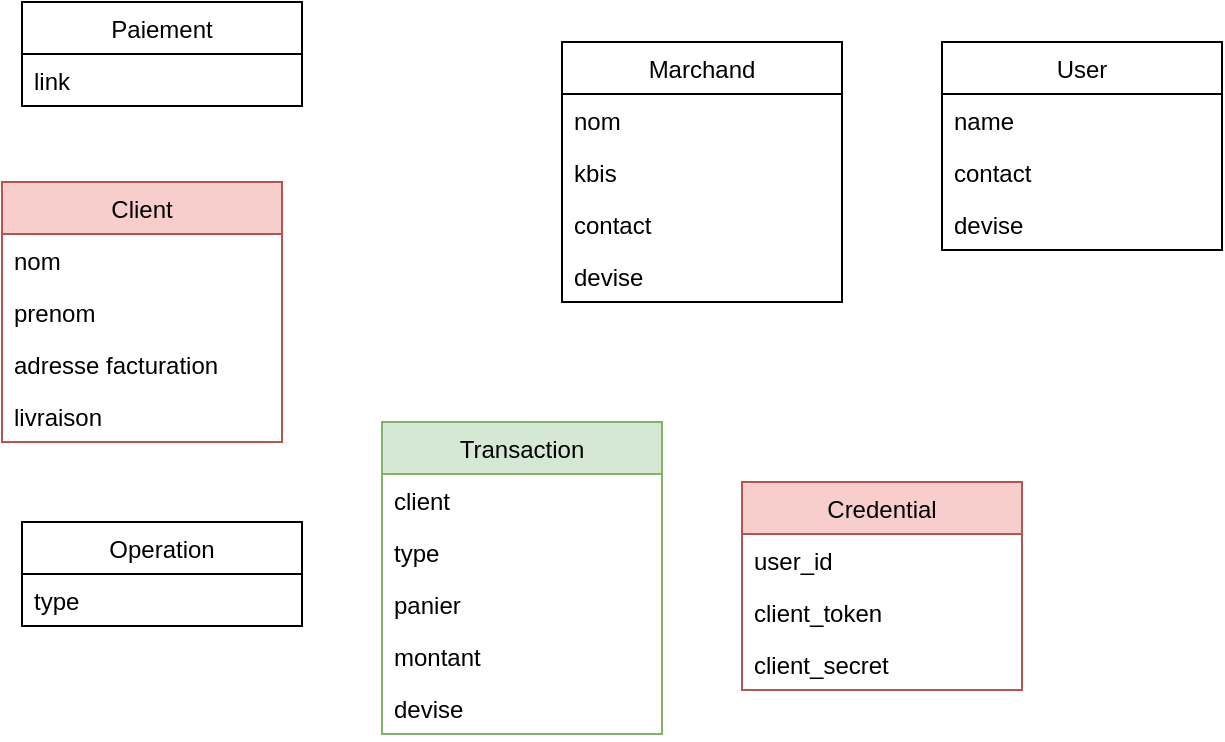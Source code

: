 <mxfile version="13.6.2" type="device"><diagram id="i5NIZKi8mcj__haxpUax" name="Page-1"><mxGraphModel dx="786" dy="572" grid="1" gridSize="10" guides="1" tooltips="1" connect="1" arrows="1" fold="1" page="1" pageScale="1" pageWidth="1169" pageHeight="827" math="0" shadow="0"><root><mxCell id="0"/><mxCell id="1" parent="0"/><mxCell id="gsXr95eewDxt4X6KzMKy-21" value="User" style="swimlane;fontStyle=0;childLayout=stackLayout;horizontal=1;startSize=26;fillColor=none;horizontalStack=0;resizeParent=1;resizeParentMax=0;resizeLast=0;collapsible=1;marginBottom=0;" vertex="1" parent="1"><mxGeometry x="520" y="160" width="140" height="104" as="geometry"/></mxCell><mxCell id="gsXr95eewDxt4X6KzMKy-22" value="name" style="text;strokeColor=none;fillColor=none;align=left;verticalAlign=top;spacingLeft=4;spacingRight=4;overflow=hidden;rotatable=0;points=[[0,0.5],[1,0.5]];portConstraint=eastwest;" vertex="1" parent="gsXr95eewDxt4X6KzMKy-21"><mxGeometry y="26" width="140" height="26" as="geometry"/></mxCell><mxCell id="gsXr95eewDxt4X6KzMKy-24" value="contact" style="text;strokeColor=none;fillColor=none;align=left;verticalAlign=top;spacingLeft=4;spacingRight=4;overflow=hidden;rotatable=0;points=[[0,0.5],[1,0.5]];portConstraint=eastwest;" vertex="1" parent="gsXr95eewDxt4X6KzMKy-21"><mxGeometry y="52" width="140" height="26" as="geometry"/></mxCell><mxCell id="gsXr95eewDxt4X6KzMKy-25" value="devise" style="text;strokeColor=none;fillColor=none;align=left;verticalAlign=top;spacingLeft=4;spacingRight=4;overflow=hidden;rotatable=0;points=[[0,0.5],[1,0.5]];portConstraint=eastwest;" vertex="1" parent="gsXr95eewDxt4X6KzMKy-21"><mxGeometry y="78" width="140" height="26" as="geometry"/></mxCell><mxCell id="gsXr95eewDxt4X6KzMKy-28" value="Credential" style="swimlane;fontStyle=0;childLayout=stackLayout;horizontal=1;startSize=26;fillColor=#f8cecc;horizontalStack=0;resizeParent=1;resizeParentMax=0;resizeLast=0;collapsible=1;marginBottom=0;strokeColor=#b85450;" vertex="1" parent="1"><mxGeometry x="420" y="380" width="140" height="104" as="geometry"/></mxCell><mxCell id="gsXr95eewDxt4X6KzMKy-29" value="user_id" style="text;strokeColor=none;fillColor=none;align=left;verticalAlign=top;spacingLeft=4;spacingRight=4;overflow=hidden;rotatable=0;points=[[0,0.5],[1,0.5]];portConstraint=eastwest;" vertex="1" parent="gsXr95eewDxt4X6KzMKy-28"><mxGeometry y="26" width="140" height="26" as="geometry"/></mxCell><mxCell id="gsXr95eewDxt4X6KzMKy-30" value="client_token" style="text;strokeColor=none;fillColor=none;align=left;verticalAlign=top;spacingLeft=4;spacingRight=4;overflow=hidden;rotatable=0;points=[[0,0.5],[1,0.5]];portConstraint=eastwest;" vertex="1" parent="gsXr95eewDxt4X6KzMKy-28"><mxGeometry y="52" width="140" height="26" as="geometry"/></mxCell><mxCell id="gsXr95eewDxt4X6KzMKy-31" value="client_secret" style="text;strokeColor=none;fillColor=none;align=left;verticalAlign=top;spacingLeft=4;spacingRight=4;overflow=hidden;rotatable=0;points=[[0,0.5],[1,0.5]];portConstraint=eastwest;" vertex="1" parent="gsXr95eewDxt4X6KzMKy-28"><mxGeometry y="78" width="140" height="26" as="geometry"/></mxCell><mxCell id="gsXr95eewDxt4X6KzMKy-14" value="Transaction" style="swimlane;fontStyle=0;childLayout=stackLayout;horizontal=1;startSize=26;fillColor=#d5e8d4;horizontalStack=0;resizeParent=1;resizeParentMax=0;resizeLast=0;collapsible=1;marginBottom=0;strokeColor=#82b366;" vertex="1" parent="1"><mxGeometry x="240" y="350" width="140" height="156" as="geometry"/></mxCell><mxCell id="gsXr95eewDxt4X6KzMKy-15" value="client" style="text;strokeColor=none;fillColor=none;align=left;verticalAlign=top;spacingLeft=4;spacingRight=4;overflow=hidden;rotatable=0;points=[[0,0.5],[1,0.5]];portConstraint=eastwest;" vertex="1" parent="gsXr95eewDxt4X6KzMKy-14"><mxGeometry y="26" width="140" height="26" as="geometry"/></mxCell><mxCell id="gsXr95eewDxt4X6KzMKy-47" value="type" style="text;strokeColor=none;fillColor=none;align=left;verticalAlign=top;spacingLeft=4;spacingRight=4;overflow=hidden;rotatable=0;points=[[0,0.5],[1,0.5]];portConstraint=eastwest;" vertex="1" parent="gsXr95eewDxt4X6KzMKy-14"><mxGeometry y="52" width="140" height="26" as="geometry"/></mxCell><mxCell id="gsXr95eewDxt4X6KzMKy-18" value="panier" style="text;strokeColor=none;fillColor=none;align=left;verticalAlign=top;spacingLeft=4;spacingRight=4;overflow=hidden;rotatable=0;points=[[0,0.5],[1,0.5]];portConstraint=eastwest;" vertex="1" parent="gsXr95eewDxt4X6KzMKy-14"><mxGeometry y="78" width="140" height="26" as="geometry"/></mxCell><mxCell id="gsXr95eewDxt4X6KzMKy-19" value="montant" style="text;strokeColor=none;fillColor=none;align=left;verticalAlign=top;spacingLeft=4;spacingRight=4;overflow=hidden;rotatable=0;points=[[0,0.5],[1,0.5]];portConstraint=eastwest;" vertex="1" parent="gsXr95eewDxt4X6KzMKy-14"><mxGeometry y="104" width="140" height="26" as="geometry"/></mxCell><mxCell id="gsXr95eewDxt4X6KzMKy-20" value="devise" style="text;strokeColor=none;fillColor=none;align=left;verticalAlign=top;spacingLeft=4;spacingRight=4;overflow=hidden;rotatable=0;points=[[0,0.5],[1,0.5]];portConstraint=eastwest;" vertex="1" parent="gsXr95eewDxt4X6KzMKy-14"><mxGeometry y="130" width="140" height="26" as="geometry"/></mxCell><mxCell id="gsXr95eewDxt4X6KzMKy-43" value="Client" style="swimlane;fontStyle=0;childLayout=stackLayout;horizontal=1;startSize=26;fillColor=#f8cecc;horizontalStack=0;resizeParent=1;resizeParentMax=0;resizeLast=0;collapsible=1;marginBottom=0;strokeColor=#b85450;" vertex="1" parent="1"><mxGeometry x="50" y="230" width="140" height="130" as="geometry"/></mxCell><mxCell id="gsXr95eewDxt4X6KzMKy-44" value="nom" style="text;strokeColor=none;fillColor=none;align=left;verticalAlign=top;spacingLeft=4;spacingRight=4;overflow=hidden;rotatable=0;points=[[0,0.5],[1,0.5]];portConstraint=eastwest;" vertex="1" parent="gsXr95eewDxt4X6KzMKy-43"><mxGeometry y="26" width="140" height="26" as="geometry"/></mxCell><mxCell id="gsXr95eewDxt4X6KzMKy-45" value="prenom" style="text;strokeColor=none;fillColor=none;align=left;verticalAlign=top;spacingLeft=4;spacingRight=4;overflow=hidden;rotatable=0;points=[[0,0.5],[1,0.5]];portConstraint=eastwest;" vertex="1" parent="gsXr95eewDxt4X6KzMKy-43"><mxGeometry y="52" width="140" height="26" as="geometry"/></mxCell><mxCell id="gsXr95eewDxt4X6KzMKy-46" value="adresse facturation" style="text;strokeColor=none;fillColor=none;align=left;verticalAlign=top;spacingLeft=4;spacingRight=4;overflow=hidden;rotatable=0;points=[[0,0.5],[1,0.5]];portConstraint=eastwest;" vertex="1" parent="gsXr95eewDxt4X6KzMKy-43"><mxGeometry y="78" width="140" height="26" as="geometry"/></mxCell><mxCell id="gsXr95eewDxt4X6KzMKy-48" value="livraison" style="text;strokeColor=none;fillColor=none;align=left;verticalAlign=top;spacingLeft=4;spacingRight=4;overflow=hidden;rotatable=0;points=[[0,0.5],[1,0.5]];portConstraint=eastwest;" vertex="1" parent="gsXr95eewDxt4X6KzMKy-43"><mxGeometry y="104" width="140" height="26" as="geometry"/></mxCell><mxCell id="gsXr95eewDxt4X6KzMKy-49" value="Operation" style="swimlane;fontStyle=0;childLayout=stackLayout;horizontal=1;startSize=26;fillColor=none;horizontalStack=0;resizeParent=1;resizeParentMax=0;resizeLast=0;collapsible=1;marginBottom=0;" vertex="1" parent="1"><mxGeometry x="60" y="400" width="140" height="52" as="geometry"/></mxCell><mxCell id="gsXr95eewDxt4X6KzMKy-50" value="type" style="text;strokeColor=none;fillColor=none;align=left;verticalAlign=top;spacingLeft=4;spacingRight=4;overflow=hidden;rotatable=0;points=[[0,0.5],[1,0.5]];portConstraint=eastwest;" vertex="1" parent="gsXr95eewDxt4X6KzMKy-49"><mxGeometry y="26" width="140" height="26" as="geometry"/></mxCell><mxCell id="gsXr95eewDxt4X6KzMKy-36" value="Paiement" style="swimlane;fontStyle=0;childLayout=stackLayout;horizontal=1;startSize=26;fillColor=none;horizontalStack=0;resizeParent=1;resizeParentMax=0;resizeLast=0;collapsible=1;marginBottom=0;" vertex="1" parent="1"><mxGeometry x="60" y="140" width="140" height="52" as="geometry"/></mxCell><mxCell id="gsXr95eewDxt4X6KzMKy-37" value="link" style="text;strokeColor=none;fillColor=none;align=left;verticalAlign=top;spacingLeft=4;spacingRight=4;overflow=hidden;rotatable=0;points=[[0,0.5],[1,0.5]];portConstraint=eastwest;" vertex="1" parent="gsXr95eewDxt4X6KzMKy-36"><mxGeometry y="26" width="140" height="26" as="geometry"/></mxCell><mxCell id="gsXr95eewDxt4X6KzMKy-1" value="Marchand" style="swimlane;fontStyle=0;childLayout=stackLayout;horizontal=1;startSize=26;fillColor=none;horizontalStack=0;resizeParent=1;resizeParentMax=0;resizeLast=0;collapsible=1;marginBottom=0;" vertex="1" parent="1"><mxGeometry x="330" y="160" width="140" height="130" as="geometry"/></mxCell><mxCell id="gsXr95eewDxt4X6KzMKy-2" value="nom" style="text;strokeColor=none;fillColor=none;align=left;verticalAlign=top;spacingLeft=4;spacingRight=4;overflow=hidden;rotatable=0;points=[[0,0.5],[1,0.5]];portConstraint=eastwest;" vertex="1" parent="gsXr95eewDxt4X6KzMKy-1"><mxGeometry y="26" width="140" height="26" as="geometry"/></mxCell><mxCell id="gsXr95eewDxt4X6KzMKy-3" value="kbis" style="text;strokeColor=none;fillColor=none;align=left;verticalAlign=top;spacingLeft=4;spacingRight=4;overflow=hidden;rotatable=0;points=[[0,0.5],[1,0.5]];portConstraint=eastwest;" vertex="1" parent="gsXr95eewDxt4X6KzMKy-1"><mxGeometry y="52" width="140" height="26" as="geometry"/></mxCell><mxCell id="gsXr95eewDxt4X6KzMKy-4" value="contact" style="text;strokeColor=none;fillColor=none;align=left;verticalAlign=top;spacingLeft=4;spacingRight=4;overflow=hidden;rotatable=0;points=[[0,0.5],[1,0.5]];portConstraint=eastwest;" vertex="1" parent="gsXr95eewDxt4X6KzMKy-1"><mxGeometry y="78" width="140" height="26" as="geometry"/></mxCell><mxCell id="gsXr95eewDxt4X6KzMKy-6" value="devise" style="text;strokeColor=none;fillColor=none;align=left;verticalAlign=top;spacingLeft=4;spacingRight=4;overflow=hidden;rotatable=0;points=[[0,0.5],[1,0.5]];portConstraint=eastwest;" vertex="1" parent="gsXr95eewDxt4X6KzMKy-1"><mxGeometry y="104" width="140" height="26" as="geometry"/></mxCell></root></mxGraphModel></diagram></mxfile>